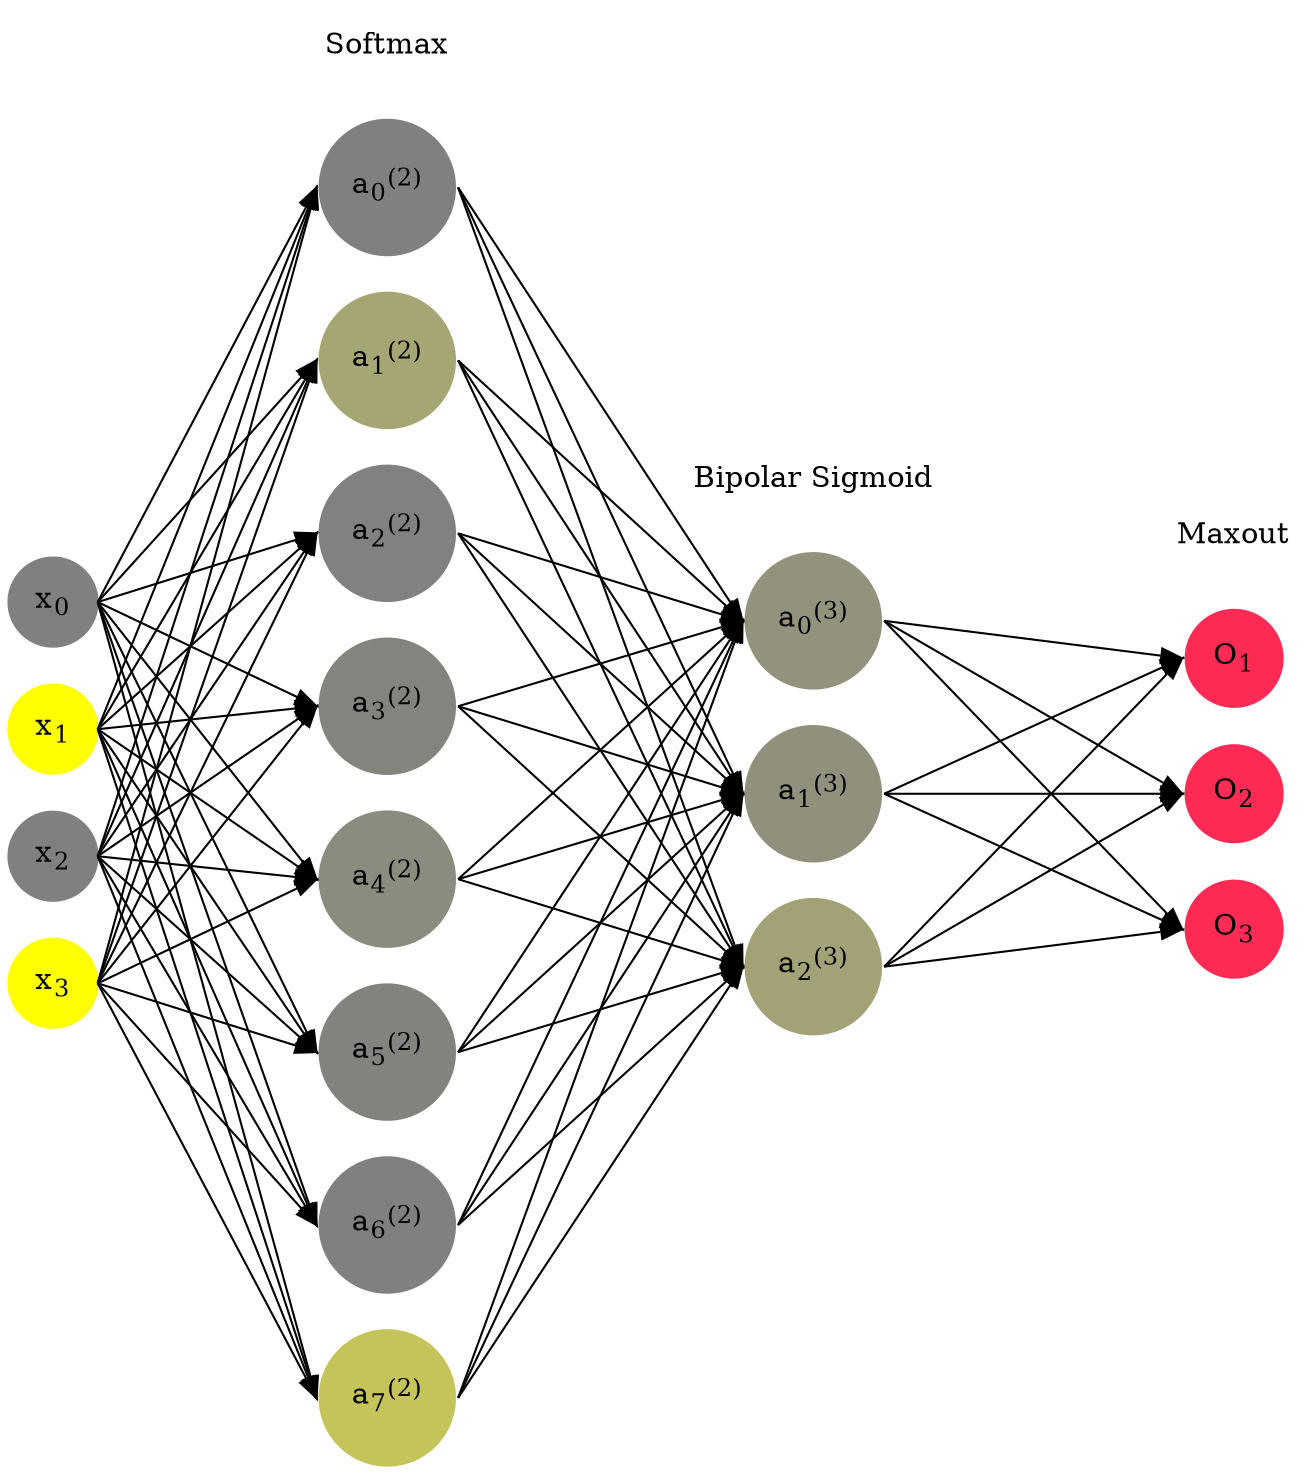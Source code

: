 digraph G {
	rankdir = LR;
	splines=false;
	edge[style=invis];
	ranksep= 1.4;
	{
	node [shape=circle, color="0.1667, 0.0, 0.5", style=filled, fillcolor="0.1667, 0.0, 0.5"];
	x0 [label=<x<sub>0</sub>>];
	}
	{
	node [shape=circle, color="0.1667, 1.0, 1.0", style=filled, fillcolor="0.1667, 1.0, 1.0"];
	x1 [label=<x<sub>1</sub>>];
	}
	{
	node [shape=circle, color="0.1667, 0.0, 0.5", style=filled, fillcolor="0.1667, 0.0, 0.5"];
	x2 [label=<x<sub>2</sub>>];
	}
	{
	node [shape=circle, color="0.1667, 1.0, 1.0", style=filled, fillcolor="0.1667, 1.0, 1.0"];
	x3 [label=<x<sub>3</sub>>];
	}
	{
	node [shape=circle, color="0.1667, 0.005619, 0.502810", style=filled, fillcolor="0.1667, 0.005619, 0.502810"];
	a02 [label=<a<sub>0</sub><sup>(2)</sup>>];
	}
	{
	node [shape=circle, color="0.1667, 0.300523, 0.650261", style=filled, fillcolor="0.1667, 0.300523, 0.650261"];
	a12 [label=<a<sub>1</sub><sup>(2)</sup>>];
	}
	{
	node [shape=circle, color="0.1667, 0.014638, 0.507319", style=filled, fillcolor="0.1667, 0.014638, 0.507319"];
	a22 [label=<a<sub>2</sub><sup>(2)</sup>>];
	}
	{
	node [shape=circle, color="0.1667, 0.031529, 0.515764", style=filled, fillcolor="0.1667, 0.031529, 0.515764"];
	a32 [label=<a<sub>3</sub><sup>(2)</sup>>];
	}
	{
	node [shape=circle, color="0.1667, 0.087366, 0.543683", style=filled, fillcolor="0.1667, 0.087366, 0.543683"];
	a42 [label=<a<sub>4</sub><sup>(2)</sup>>];
	}
	{
	node [shape=circle, color="0.1667, 0.020910, 0.510455", style=filled, fillcolor="0.1667, 0.020910, 0.510455"];
	a52 [label=<a<sub>5</sub><sup>(2)</sup>>];
	}
	{
	node [shape=circle, color="0.1667, 0.001062, 0.500531", style=filled, fillcolor="0.1667, 0.001062, 0.500531"];
	a62 [label=<a<sub>6</sub><sup>(2)</sup>>];
	}
	{
	node [shape=circle, color="0.1667, 0.538353, 0.769176", style=filled, fillcolor="0.1667, 0.538353, 0.769176"];
	a72 [label=<a<sub>7</sub><sup>(2)</sup>>];
	}
	{
	node [shape=circle, color="0.1667, 0.148050, 0.574025", style=filled, fillcolor="0.1667, 0.148050, 0.574025"];
	a03 [label=<a<sub>0</sub><sup>(3)</sup>>];
	}
	{
	node [shape=circle, color="0.1667, 0.129929, 0.564965", style=filled, fillcolor="0.1667, 0.129929, 0.564965"];
	a13 [label=<a<sub>1</sub><sup>(3)</sup>>];
	}
	{
	node [shape=circle, color="0.1667, 0.265964, 0.632982", style=filled, fillcolor="0.1667, 0.265964, 0.632982"];
	a23 [label=<a<sub>2</sub><sup>(3)</sup>>];
	}
	{
	node [shape=circle, color="0.9667, 0.83, 1.0", style=filled, fillcolor="0.9667, 0.83, 1.0"];
	O1 [label=<O<sub>1</sub>>];
	}
	{
	node [shape=circle, color="0.9667, 0.83, 1.0", style=filled, fillcolor="0.9667, 0.83, 1.0"];
	O2 [label=<O<sub>2</sub>>];
	}
	{
	node [shape=circle, color="0.9667, 0.83, 1.0", style=filled, fillcolor="0.9667, 0.83, 1.0"];
	O3 [label=<O<sub>3</sub>>];
	}
	{
	rank=same;
	x0->x1->x2->x3;
	}
	{
	rank=same;
	a02->a12->a22->a32->a42->a52->a62->a72;
	}
	{
	rank=same;
	a03->a13->a23;
	}
	{
	rank=same;
	O1->O2->O3;
	}
	l1 [shape=plaintext,label="Softmax"];
	l1->a02;
	{rank=same; l1;a02};
	l2 [shape=plaintext,label="Bipolar Sigmoid"];
	l2->a03;
	{rank=same; l2;a03};
	l3 [shape=plaintext,label="Maxout"];
	l3->O1;
	{rank=same; l3;O1};
edge[style=solid, tailport=e, headport=w];
	{x0;x1;x2;x3} -> {a02;a12;a22;a32;a42;a52;a62;a72};
	{a02;a12;a22;a32;a42;a52;a62;a72} -> {a03;a13;a23};
	{a03;a13;a23} -> {O1,O2,O3};
}